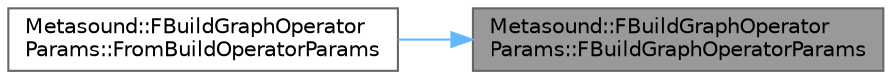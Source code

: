 digraph "Metasound::FBuildGraphOperatorParams::FBuildGraphOperatorParams"
{
 // INTERACTIVE_SVG=YES
 // LATEX_PDF_SIZE
  bgcolor="transparent";
  edge [fontname=Helvetica,fontsize=10,labelfontname=Helvetica,labelfontsize=10];
  node [fontname=Helvetica,fontsize=10,shape=box,height=0.2,width=0.4];
  rankdir="RL";
  Node1 [id="Node000001",label="Metasound::FBuildGraphOperator\lParams::FBuildGraphOperatorParams",height=0.2,width=0.4,color="gray40", fillcolor="grey60", style="filled", fontcolor="black",tooltip=" "];
  Node1 -> Node2 [id="edge1_Node000001_Node000002",dir="back",color="steelblue1",style="solid",tooltip=" "];
  Node2 [id="Node000002",label="Metasound::FBuildGraphOperator\lParams::FromBuildOperatorParams",height=0.2,width=0.4,color="grey40", fillcolor="white", style="filled",URL="$d9/df8/structMetasound_1_1FBuildGraphOperatorParams.html#a3083a29211f6312304cec61399db9f33",tooltip="Convert operator building params to graph building params."];
}
